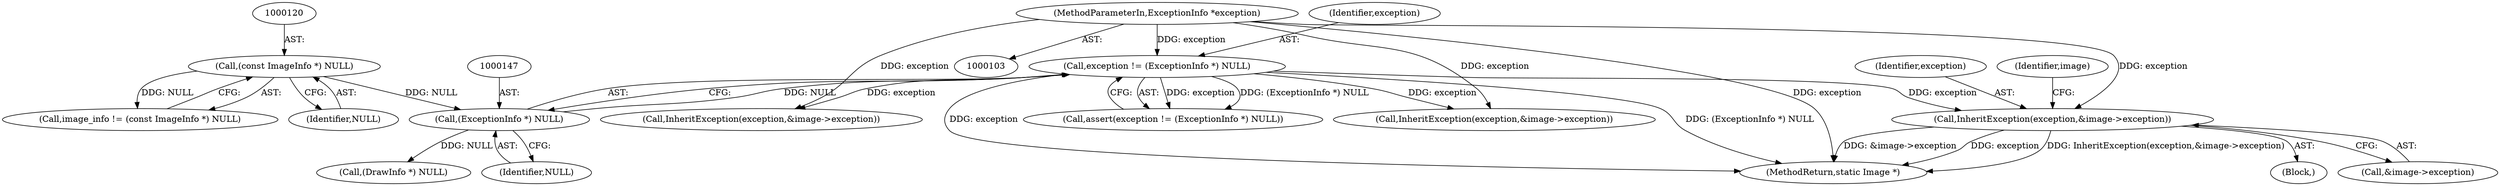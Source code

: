 digraph "0_ImageMagick_aeff00de228bc5a158c2a975ab47845d8a1db456_0@pointer" {
"1000733" [label="(Call,InheritException(exception,&image->exception))"];
"1000144" [label="(Call,exception != (ExceptionInfo *) NULL)"];
"1000105" [label="(MethodParameterIn,ExceptionInfo *exception)"];
"1000146" [label="(Call,(ExceptionInfo *) NULL)"];
"1000119" [label="(Call,(const ImageInfo *) NULL)"];
"1000143" [label="(Call,assert(exception != (ExceptionInfo *) NULL))"];
"1000752" [label="(Call,InheritException(exception,&image->exception))"];
"1000734" [label="(Identifier,exception)"];
"1000608" [label="(Call,InheritException(exception,&image->exception))"];
"1000728" [label="(Block,)"];
"1000119" [label="(Call,(const ImageInfo *) NULL)"];
"1000191" [label="(Call,(DrawInfo *) NULL)"];
"1000105" [label="(MethodParameterIn,ExceptionInfo *exception)"];
"1000145" [label="(Identifier,exception)"];
"1000854" [label="(MethodReturn,static Image *)"];
"1000144" [label="(Call,exception != (ExceptionInfo *) NULL)"];
"1000735" [label="(Call,&image->exception)"];
"1000117" [label="(Call,image_info != (const ImageInfo *) NULL)"];
"1000146" [label="(Call,(ExceptionInfo *) NULL)"];
"1000121" [label="(Identifier,NULL)"];
"1000741" [label="(Identifier,image)"];
"1000733" [label="(Call,InheritException(exception,&image->exception))"];
"1000148" [label="(Identifier,NULL)"];
"1000733" -> "1000728"  [label="AST: "];
"1000733" -> "1000735"  [label="CFG: "];
"1000734" -> "1000733"  [label="AST: "];
"1000735" -> "1000733"  [label="AST: "];
"1000741" -> "1000733"  [label="CFG: "];
"1000733" -> "1000854"  [label="DDG: &image->exception"];
"1000733" -> "1000854"  [label="DDG: exception"];
"1000733" -> "1000854"  [label="DDG: InheritException(exception,&image->exception)"];
"1000144" -> "1000733"  [label="DDG: exception"];
"1000105" -> "1000733"  [label="DDG: exception"];
"1000144" -> "1000143"  [label="AST: "];
"1000144" -> "1000146"  [label="CFG: "];
"1000145" -> "1000144"  [label="AST: "];
"1000146" -> "1000144"  [label="AST: "];
"1000143" -> "1000144"  [label="CFG: "];
"1000144" -> "1000854"  [label="DDG: exception"];
"1000144" -> "1000854"  [label="DDG: (ExceptionInfo *) NULL"];
"1000144" -> "1000143"  [label="DDG: exception"];
"1000144" -> "1000143"  [label="DDG: (ExceptionInfo *) NULL"];
"1000105" -> "1000144"  [label="DDG: exception"];
"1000146" -> "1000144"  [label="DDG: NULL"];
"1000144" -> "1000608"  [label="DDG: exception"];
"1000144" -> "1000752"  [label="DDG: exception"];
"1000105" -> "1000103"  [label="AST: "];
"1000105" -> "1000854"  [label="DDG: exception"];
"1000105" -> "1000608"  [label="DDG: exception"];
"1000105" -> "1000752"  [label="DDG: exception"];
"1000146" -> "1000148"  [label="CFG: "];
"1000147" -> "1000146"  [label="AST: "];
"1000148" -> "1000146"  [label="AST: "];
"1000119" -> "1000146"  [label="DDG: NULL"];
"1000146" -> "1000191"  [label="DDG: NULL"];
"1000119" -> "1000117"  [label="AST: "];
"1000119" -> "1000121"  [label="CFG: "];
"1000120" -> "1000119"  [label="AST: "];
"1000121" -> "1000119"  [label="AST: "];
"1000117" -> "1000119"  [label="CFG: "];
"1000119" -> "1000117"  [label="DDG: NULL"];
}
